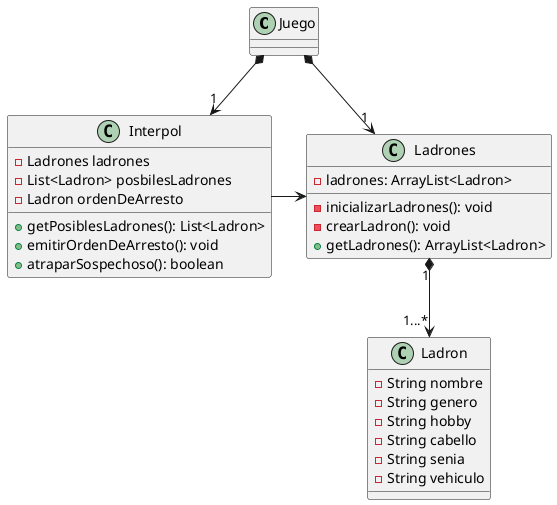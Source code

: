 @startuml
'https://plantuml.com/class-diagram

class Juego{}

class Interpol{
- Ladrones ladrones
- List<Ladron> posbilesLadrones
- Ladron ordenDeArresto

+ getPosiblesLadrones(): List<Ladron>
+ emitirOrdenDeArresto(): void
+ atraparSospechoso(): boolean
}

class Ladrones{
- ladrones: ArrayList<Ladron>
- inicializarLadrones(): void
- crearLadron(): void
+ getLadrones(): ArrayList<Ladron>
}

class Ladron{
- String nombre
- String genero
- String hobby
- String cabello
- String senia
- String vehiculo
}

Ladrones "1"*-down->"1...*" Ladron
Interpol -right-> Ladrones

Juego *-down->"1" Interpol
Juego *-down->"1" Ladrones

@enduml